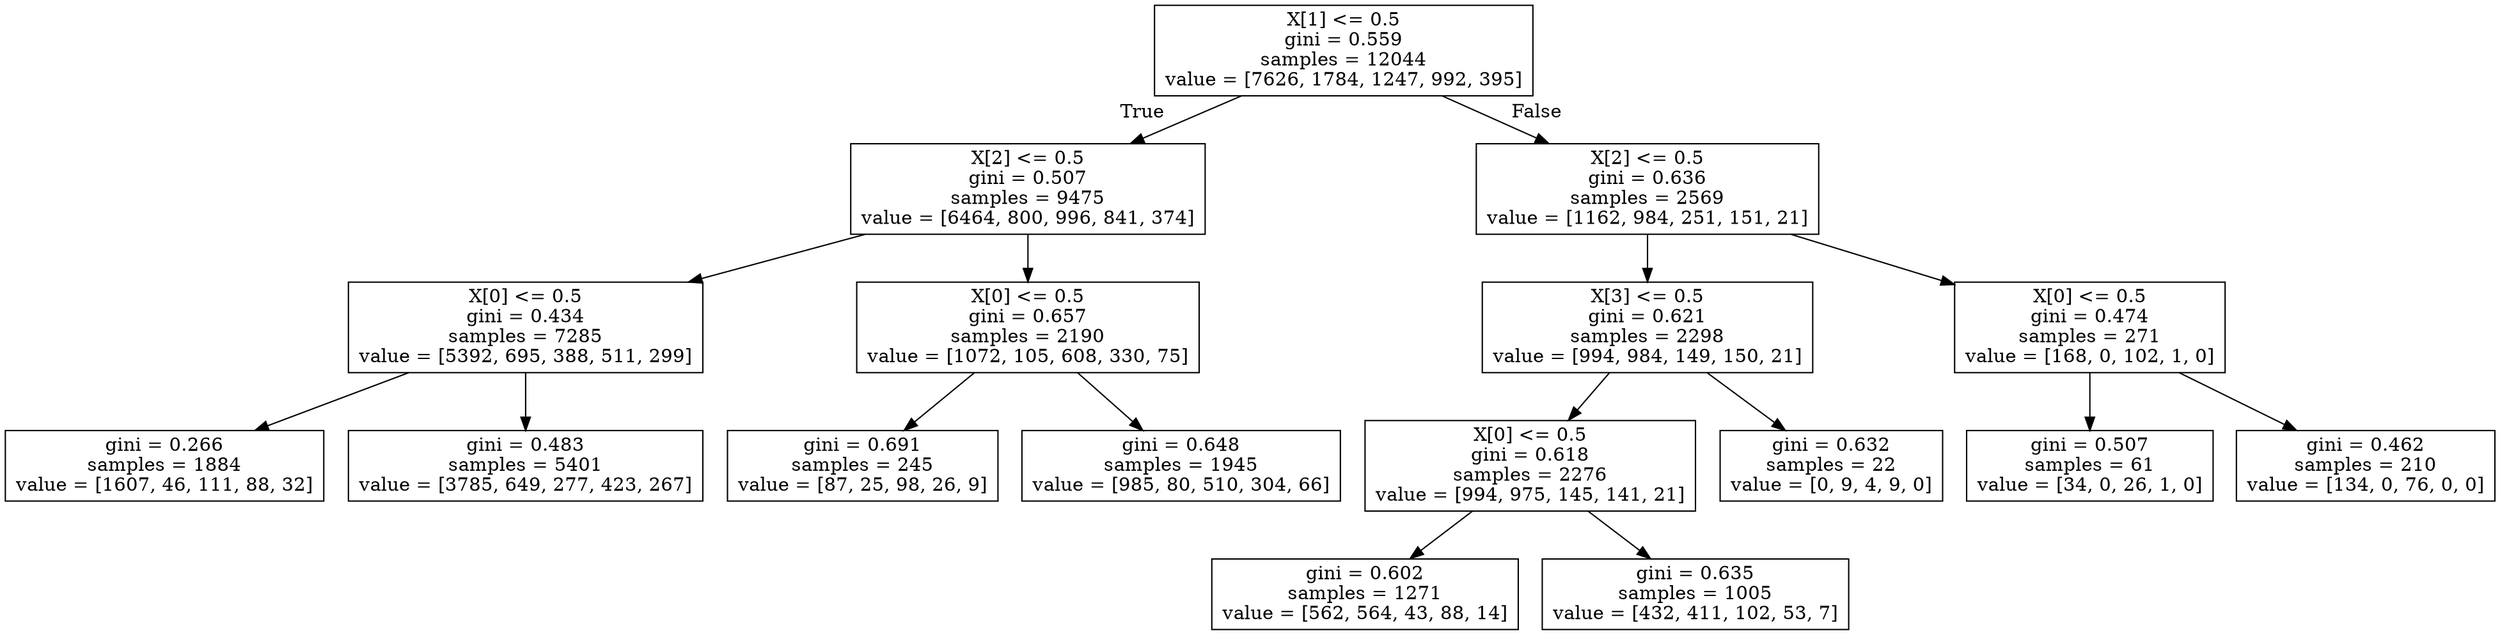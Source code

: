 digraph Tree {
node [shape=box] ;
0 [label="X[1] <= 0.5\ngini = 0.559\nsamples = 12044\nvalue = [7626, 1784, 1247, 992, 395]"] ;
1 [label="X[2] <= 0.5\ngini = 0.507\nsamples = 9475\nvalue = [6464, 800, 996, 841, 374]"] ;
0 -> 1 [labeldistance=2.5, labelangle=45, headlabel="True"] ;
2 [label="X[0] <= 0.5\ngini = 0.434\nsamples = 7285\nvalue = [5392, 695, 388, 511, 299]"] ;
1 -> 2 ;
3 [label="gini = 0.266\nsamples = 1884\nvalue = [1607, 46, 111, 88, 32]"] ;
2 -> 3 ;
4 [label="gini = 0.483\nsamples = 5401\nvalue = [3785, 649, 277, 423, 267]"] ;
2 -> 4 ;
5 [label="X[0] <= 0.5\ngini = 0.657\nsamples = 2190\nvalue = [1072, 105, 608, 330, 75]"] ;
1 -> 5 ;
6 [label="gini = 0.691\nsamples = 245\nvalue = [87, 25, 98, 26, 9]"] ;
5 -> 6 ;
7 [label="gini = 0.648\nsamples = 1945\nvalue = [985, 80, 510, 304, 66]"] ;
5 -> 7 ;
8 [label="X[2] <= 0.5\ngini = 0.636\nsamples = 2569\nvalue = [1162, 984, 251, 151, 21]"] ;
0 -> 8 [labeldistance=2.5, labelangle=-45, headlabel="False"] ;
9 [label="X[3] <= 0.5\ngini = 0.621\nsamples = 2298\nvalue = [994, 984, 149, 150, 21]"] ;
8 -> 9 ;
10 [label="X[0] <= 0.5\ngini = 0.618\nsamples = 2276\nvalue = [994, 975, 145, 141, 21]"] ;
9 -> 10 ;
11 [label="gini = 0.602\nsamples = 1271\nvalue = [562, 564, 43, 88, 14]"] ;
10 -> 11 ;
12 [label="gini = 0.635\nsamples = 1005\nvalue = [432, 411, 102, 53, 7]"] ;
10 -> 12 ;
13 [label="gini = 0.632\nsamples = 22\nvalue = [0, 9, 4, 9, 0]"] ;
9 -> 13 ;
14 [label="X[0] <= 0.5\ngini = 0.474\nsamples = 271\nvalue = [168, 0, 102, 1, 0]"] ;
8 -> 14 ;
15 [label="gini = 0.507\nsamples = 61\nvalue = [34, 0, 26, 1, 0]"] ;
14 -> 15 ;
16 [label="gini = 0.462\nsamples = 210\nvalue = [134, 0, 76, 0, 0]"] ;
14 -> 16 ;
}